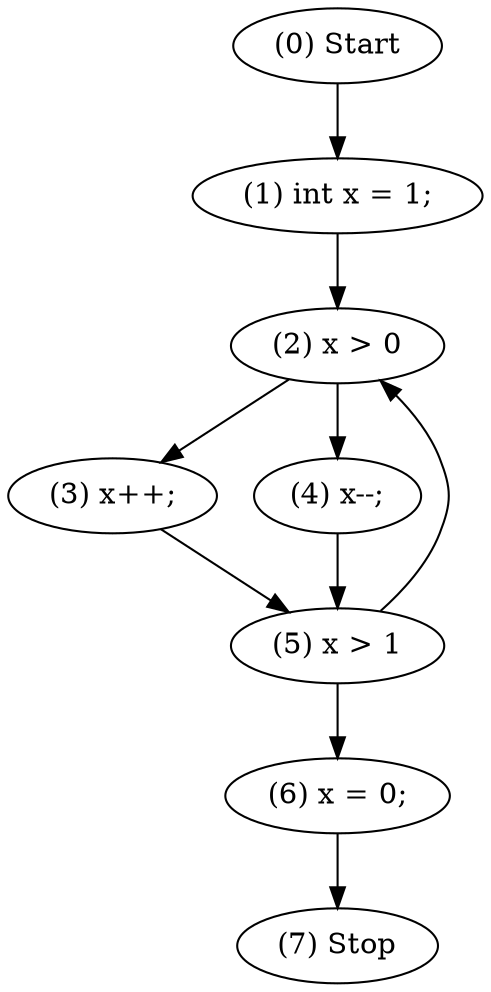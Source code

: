 digraph G {
"(0) Start" -> "(1) int x = 1;""(1) int x = 1;" -> "(2) x > 0""(2) x > 0" -> "(3) x++;""(2) x > 0" -> "(4) x--;""(4) x--;" -> "(5) x > 1""(3) x++;" -> "(5) x > 1""(5) x > 1" -> "(2) x > 0""(5) x > 1" -> "(6) x = 0;""(6) x = 0;" -> "(7) Stop"}
